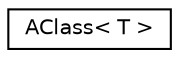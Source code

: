 digraph "Graphical Class Hierarchy"
{
 // LATEX_PDF_SIZE
  edge [fontname="Helvetica",fontsize="10",labelfontname="Helvetica",labelfontsize="10"];
  node [fontname="Helvetica",fontsize="10",shape=record];
  rankdir="LR";
  Node0 [label="AClass\< T \>",height=0.2,width=0.4,color="black", fillcolor="white", style="filled",URL="$classAClass.html",tooltip=" "];
}
